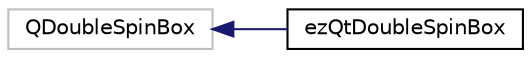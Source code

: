 digraph "Graphical Class Hierarchy"
{
 // LATEX_PDF_SIZE
  edge [fontname="Helvetica",fontsize="10",labelfontname="Helvetica",labelfontsize="10"];
  node [fontname="Helvetica",fontsize="10",shape=record];
  rankdir="LR";
  Node3968 [label="QDoubleSpinBox",height=0.2,width=0.4,color="grey75", fillcolor="white", style="filled",tooltip=" "];
  Node3968 -> Node0 [dir="back",color="midnightblue",fontsize="10",style="solid",fontname="Helvetica"];
  Node0 [label="ezQtDoubleSpinBox",height=0.2,width=0.4,color="black", fillcolor="white", style="filled",URL="$da/d95/classez_qt_double_spin_box.htm",tooltip=" "];
}
